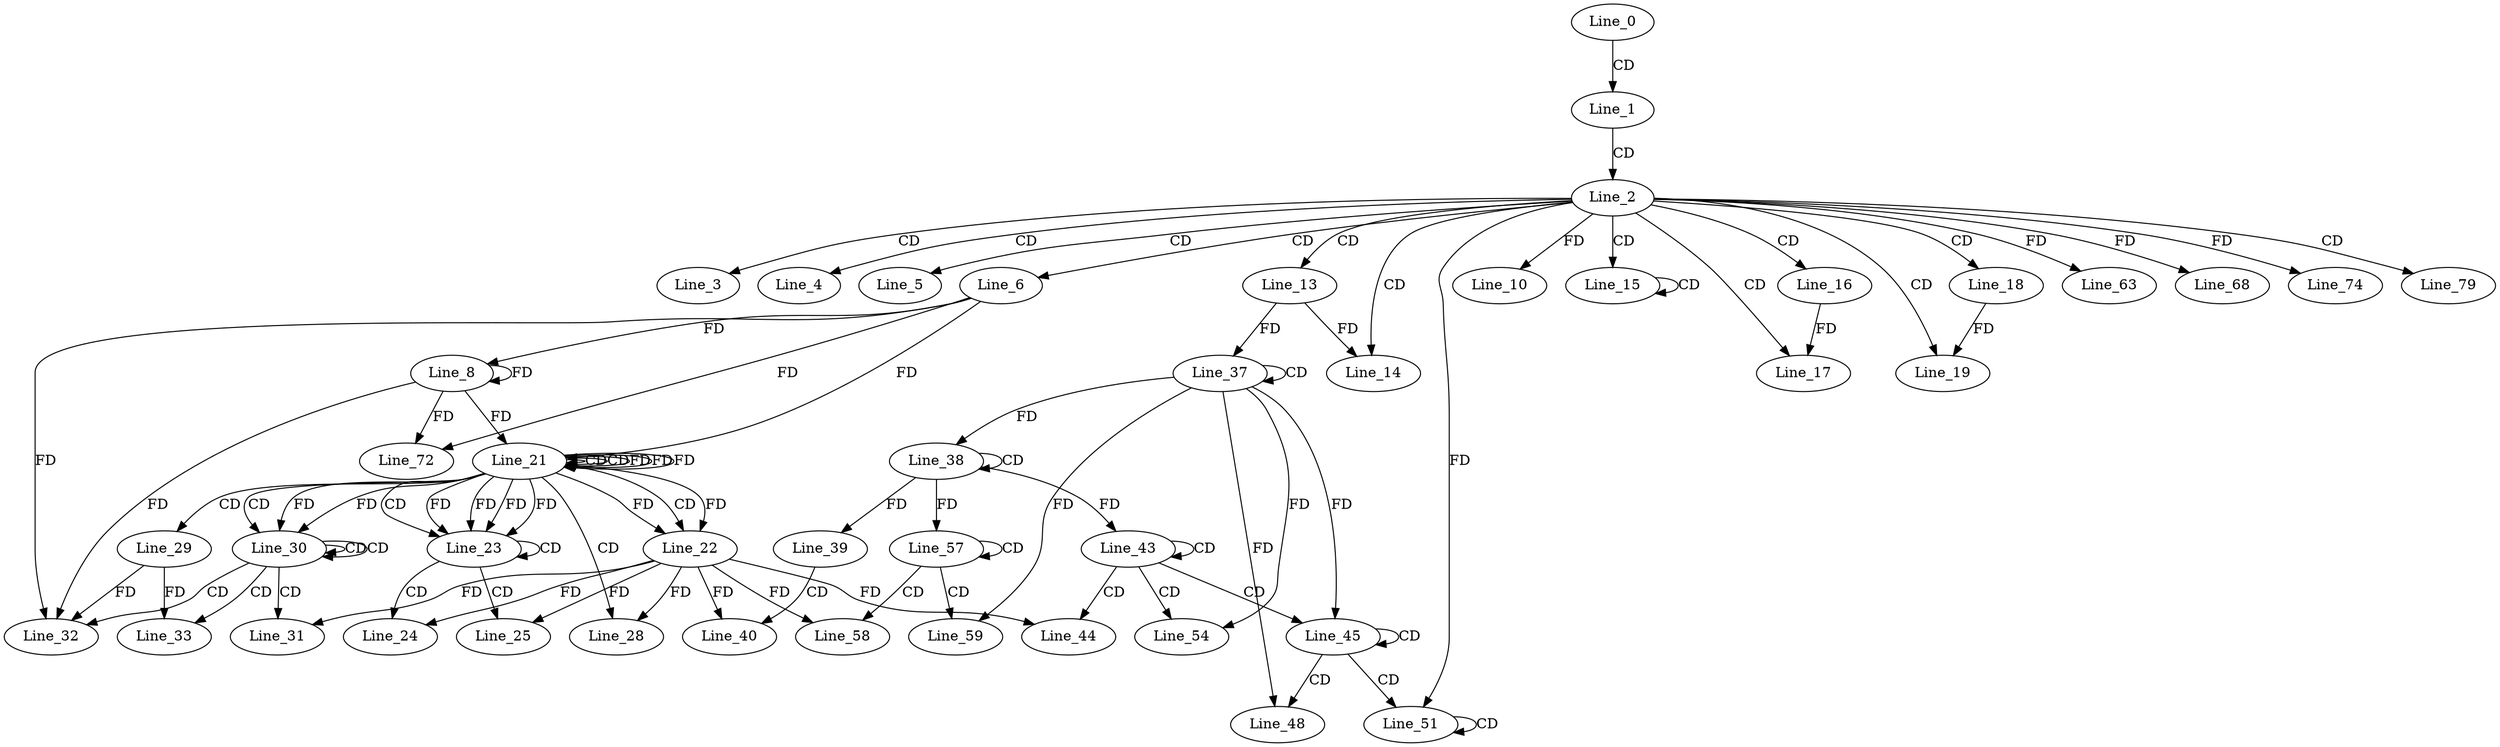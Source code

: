 digraph G {
  Line_0;
  Line_1;
  Line_2;
  Line_3;
  Line_3;
  Line_4;
  Line_5;
  Line_6;
  Line_8;
  Line_10;
  Line_13;
  Line_14;
  Line_15;
  Line_15;
  Line_15;
  Line_15;
  Line_16;
  Line_17;
  Line_18;
  Line_19;
  Line_21;
  Line_21;
  Line_21;
  Line_21;
  Line_21;
  Line_22;
  Line_22;
  Line_22;
  Line_23;
  Line_23;
  Line_24;
  Line_24;
  Line_25;
  Line_28;
  Line_28;
  Line_29;
  Line_30;
  Line_30;
  Line_30;
  Line_30;
  Line_31;
  Line_31;
  Line_32;
  Line_33;
  Line_37;
  Line_37;
  Line_38;
  Line_38;
  Line_38;
  Line_39;
  Line_39;
  Line_40;
  Line_40;
  Line_43;
  Line_43;
  Line_43;
  Line_44;
  Line_44;
  Line_45;
  Line_45;
  Line_45;
  Line_45;
  Line_45;
  Line_48;
  Line_48;
  Line_45;
  Line_51;
  Line_51;
  Line_51;
  Line_51;
  Line_54;
  Line_57;
  Line_57;
  Line_57;
  Line_58;
  Line_58;
  Line_59;
  Line_63;
  Line_68;
  Line_72;
  Line_74;
  Line_79;
  Line_79;
  Line_0 -> Line_1 [ label="CD" ];
  Line_1 -> Line_2 [ label="CD" ];
  Line_2 -> Line_3 [ label="CD" ];
  Line_2 -> Line_4 [ label="CD" ];
  Line_2 -> Line_5 [ label="CD" ];
  Line_2 -> Line_6 [ label="CD" ];
  Line_6 -> Line_8 [ label="FD" ];
  Line_8 -> Line_8 [ label="FD" ];
  Line_2 -> Line_10 [ label="FD" ];
  Line_2 -> Line_13 [ label="CD" ];
  Line_2 -> Line_14 [ label="CD" ];
  Line_13 -> Line_14 [ label="FD" ];
  Line_2 -> Line_15 [ label="CD" ];
  Line_15 -> Line_15 [ label="CD" ];
  Line_2 -> Line_16 [ label="CD" ];
  Line_2 -> Line_17 [ label="CD" ];
  Line_16 -> Line_17 [ label="FD" ];
  Line_2 -> Line_18 [ label="CD" ];
  Line_2 -> Line_19 [ label="CD" ];
  Line_18 -> Line_19 [ label="FD" ];
  Line_21 -> Line_21 [ label="CD" ];
  Line_21 -> Line_21 [ label="CD" ];
  Line_6 -> Line_21 [ label="FD" ];
  Line_8 -> Line_21 [ label="FD" ];
  Line_21 -> Line_21 [ label="FD" ];
  Line_21 -> Line_22 [ label="CD" ];
  Line_21 -> Line_22 [ label="FD" ];
  Line_21 -> Line_22 [ label="FD" ];
  Line_21 -> Line_23 [ label="CD" ];
  Line_21 -> Line_23 [ label="FD" ];
  Line_21 -> Line_23 [ label="FD" ];
  Line_23 -> Line_23 [ label="CD" ];
  Line_21 -> Line_23 [ label="FD" ];
  Line_21 -> Line_23 [ label="FD" ];
  Line_23 -> Line_24 [ label="CD" ];
  Line_22 -> Line_24 [ label="FD" ];
  Line_23 -> Line_25 [ label="CD" ];
  Line_22 -> Line_25 [ label="FD" ];
  Line_21 -> Line_28 [ label="CD" ];
  Line_22 -> Line_28 [ label="FD" ];
  Line_21 -> Line_29 [ label="CD" ];
  Line_21 -> Line_30 [ label="CD" ];
  Line_30 -> Line_30 [ label="CD" ];
  Line_30 -> Line_30 [ label="CD" ];
  Line_21 -> Line_30 [ label="FD" ];
  Line_21 -> Line_30 [ label="FD" ];
  Line_30 -> Line_31 [ label="CD" ];
  Line_22 -> Line_31 [ label="FD" ];
  Line_30 -> Line_32 [ label="CD" ];
  Line_6 -> Line_32 [ label="FD" ];
  Line_8 -> Line_32 [ label="FD" ];
  Line_29 -> Line_32 [ label="FD" ];
  Line_30 -> Line_33 [ label="CD" ];
  Line_29 -> Line_33 [ label="FD" ];
  Line_37 -> Line_37 [ label="CD" ];
  Line_13 -> Line_37 [ label="FD" ];
  Line_38 -> Line_38 [ label="CD" ];
  Line_37 -> Line_38 [ label="FD" ];
  Line_38 -> Line_39 [ label="FD" ];
  Line_39 -> Line_40 [ label="CD" ];
  Line_22 -> Line_40 [ label="FD" ];
  Line_43 -> Line_43 [ label="CD" ];
  Line_38 -> Line_43 [ label="FD" ];
  Line_43 -> Line_44 [ label="CD" ];
  Line_22 -> Line_44 [ label="FD" ];
  Line_43 -> Line_45 [ label="CD" ];
  Line_37 -> Line_45 [ label="FD" ];
  Line_45 -> Line_45 [ label="CD" ];
  Line_45 -> Line_48 [ label="CD" ];
  Line_37 -> Line_48 [ label="FD" ];
  Line_45 -> Line_51 [ label="CD" ];
  Line_51 -> Line_51 [ label="CD" ];
  Line_2 -> Line_51 [ label="FD" ];
  Line_43 -> Line_54 [ label="CD" ];
  Line_37 -> Line_54 [ label="FD" ];
  Line_57 -> Line_57 [ label="CD" ];
  Line_38 -> Line_57 [ label="FD" ];
  Line_57 -> Line_58 [ label="CD" ];
  Line_22 -> Line_58 [ label="FD" ];
  Line_57 -> Line_59 [ label="CD" ];
  Line_37 -> Line_59 [ label="FD" ];
  Line_2 -> Line_63 [ label="FD" ];
  Line_2 -> Line_68 [ label="FD" ];
  Line_6 -> Line_72 [ label="FD" ];
  Line_8 -> Line_72 [ label="FD" ];
  Line_2 -> Line_74 [ label="FD" ];
  Line_2 -> Line_79 [ label="CD" ];
  Line_21 -> Line_21 [ label="FD" ];
  Line_21 -> Line_21 [ label="FD" ];
}

